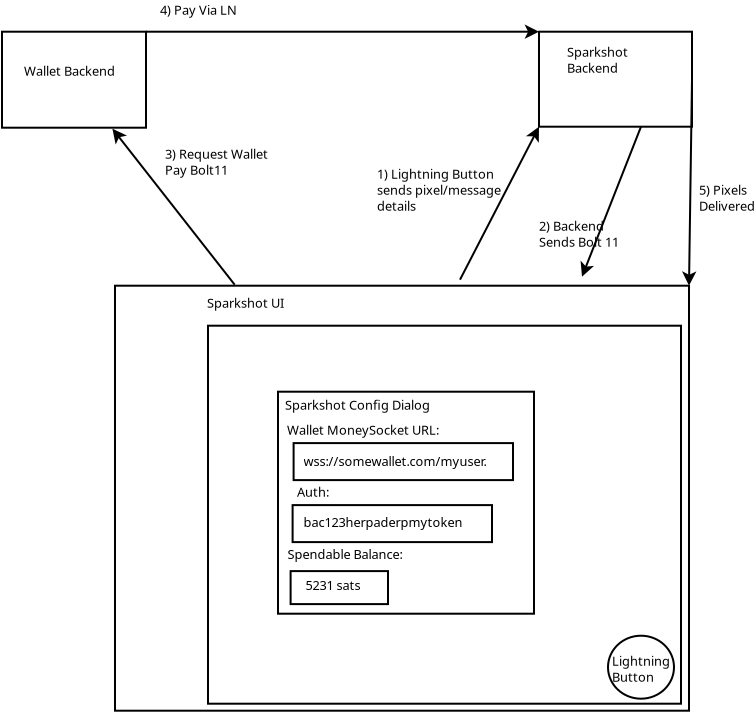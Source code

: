 <?xml version="1.0" encoding="UTF-8"?>
<dia:diagram xmlns:dia="http://www.lysator.liu.se/~alla/dia/">
  <dia:layer name="Background" visible="true" connectable="true" active="true">
    <dia:object type="Standard - Box" version="0" id="O0">
      <dia:attribute name="obj_pos">
        <dia:point val="13.2,17.75"/>
      </dia:attribute>
      <dia:attribute name="obj_bb">
        <dia:rectangle val="13.15,17.7;41.95,39.05"/>
      </dia:attribute>
      <dia:attribute name="elem_corner">
        <dia:point val="13.2,17.75"/>
      </dia:attribute>
      <dia:attribute name="elem_width">
        <dia:real val="28.7"/>
      </dia:attribute>
      <dia:attribute name="elem_height">
        <dia:real val="21.25"/>
      </dia:attribute>
      <dia:attribute name="show_background">
        <dia:boolean val="true"/>
      </dia:attribute>
    </dia:object>
    <dia:object type="Standard - Box" version="0" id="O1">
      <dia:attribute name="obj_pos">
        <dia:point val="34.4,5.05"/>
      </dia:attribute>
      <dia:attribute name="obj_bb">
        <dia:rectangle val="34.35,5;42.1,9.85"/>
      </dia:attribute>
      <dia:attribute name="elem_corner">
        <dia:point val="34.4,5.05"/>
      </dia:attribute>
      <dia:attribute name="elem_width">
        <dia:real val="7.65"/>
      </dia:attribute>
      <dia:attribute name="elem_height">
        <dia:real val="4.75"/>
      </dia:attribute>
      <dia:attribute name="show_background">
        <dia:boolean val="true"/>
      </dia:attribute>
    </dia:object>
    <dia:object type="Standard - Box" version="0" id="O2">
      <dia:attribute name="obj_pos">
        <dia:point val="17.85,19.75"/>
      </dia:attribute>
      <dia:attribute name="obj_bb">
        <dia:rectangle val="17.8,19.7;41.55,38.7"/>
      </dia:attribute>
      <dia:attribute name="elem_corner">
        <dia:point val="17.85,19.75"/>
      </dia:attribute>
      <dia:attribute name="elem_width">
        <dia:real val="23.65"/>
      </dia:attribute>
      <dia:attribute name="elem_height">
        <dia:real val="18.9"/>
      </dia:attribute>
      <dia:attribute name="show_background">
        <dia:boolean val="true"/>
      </dia:attribute>
    </dia:object>
    <dia:group>
      <dia:attribute name="meta">
        <dia:composite type="dict"/>
      </dia:attribute>
      <dia:attribute name="matrix"/>
      <dia:object type="Standard - Ellipse" version="0" id="O3">
        <dia:attribute name="obj_pos">
          <dia:point val="37.85,35.25"/>
        </dia:attribute>
        <dia:attribute name="obj_bb">
          <dia:rectangle val="37.8,35.2;41.2,38.45"/>
        </dia:attribute>
        <dia:attribute name="elem_corner">
          <dia:point val="37.85,35.25"/>
        </dia:attribute>
        <dia:attribute name="elem_width">
          <dia:real val="3.3"/>
        </dia:attribute>
        <dia:attribute name="elem_height">
          <dia:real val="3.15"/>
        </dia:attribute>
      </dia:object>
      <dia:object type="Standard - Text" version="1" id="O4">
        <dia:attribute name="obj_pos">
          <dia:point val="38.05,36.75"/>
        </dia:attribute>
        <dia:attribute name="obj_bb">
          <dia:rectangle val="38.05,36.155;41.042,37.703"/>
        </dia:attribute>
        <dia:attribute name="text">
          <dia:composite type="text">
            <dia:attribute name="string">
              <dia:string>#Lightning
Button#</dia:string>
            </dia:attribute>
            <dia:attribute name="font">
              <dia:font family="sans" style="0" name="Helvetica"/>
            </dia:attribute>
            <dia:attribute name="height">
              <dia:real val="0.8"/>
            </dia:attribute>
            <dia:attribute name="pos">
              <dia:point val="38.05,36.75"/>
            </dia:attribute>
            <dia:attribute name="color">
              <dia:color val="#000000ff"/>
            </dia:attribute>
            <dia:attribute name="alignment">
              <dia:enum val="0"/>
            </dia:attribute>
          </dia:composite>
        </dia:attribute>
        <dia:attribute name="valign">
          <dia:enum val="3"/>
        </dia:attribute>
      </dia:object>
    </dia:group>
    <dia:object type="Standard - Text" version="1" id="O5">
      <dia:attribute name="obj_pos">
        <dia:point val="35.8,6.3"/>
      </dia:attribute>
      <dia:attribute name="obj_bb">
        <dia:rectangle val="35.8,5.705;39.02,7.253"/>
      </dia:attribute>
      <dia:attribute name="text">
        <dia:composite type="text">
          <dia:attribute name="string">
            <dia:string>#Sparkshot
Backend#</dia:string>
          </dia:attribute>
          <dia:attribute name="font">
            <dia:font family="sans" style="0" name="Helvetica"/>
          </dia:attribute>
          <dia:attribute name="height">
            <dia:real val="0.8"/>
          </dia:attribute>
          <dia:attribute name="pos">
            <dia:point val="35.8,6.3"/>
          </dia:attribute>
          <dia:attribute name="color">
            <dia:color val="#000000ff"/>
          </dia:attribute>
          <dia:attribute name="alignment">
            <dia:enum val="0"/>
          </dia:attribute>
        </dia:composite>
      </dia:attribute>
      <dia:attribute name="valign">
        <dia:enum val="3"/>
      </dia:attribute>
    </dia:object>
    <dia:object type="Standard - Text" version="1" id="O6">
      <dia:attribute name="obj_pos">
        <dia:point val="17.8,18.85"/>
      </dia:attribute>
      <dia:attribute name="obj_bb">
        <dia:rectangle val="17.8,18.255;21.88,19.003"/>
      </dia:attribute>
      <dia:attribute name="text">
        <dia:composite type="text">
          <dia:attribute name="string">
            <dia:string>#Sparkshot UI#</dia:string>
          </dia:attribute>
          <dia:attribute name="font">
            <dia:font family="sans" style="0" name="Helvetica"/>
          </dia:attribute>
          <dia:attribute name="height">
            <dia:real val="0.8"/>
          </dia:attribute>
          <dia:attribute name="pos">
            <dia:point val="17.8,18.85"/>
          </dia:attribute>
          <dia:attribute name="color">
            <dia:color val="#000000ff"/>
          </dia:attribute>
          <dia:attribute name="alignment">
            <dia:enum val="0"/>
          </dia:attribute>
        </dia:composite>
      </dia:attribute>
      <dia:attribute name="valign">
        <dia:enum val="3"/>
      </dia:attribute>
    </dia:object>
    <dia:group>
      <dia:attribute name="meta">
        <dia:composite type="dict"/>
      </dia:attribute>
      <dia:attribute name="matrix"/>
      <dia:object type="Standard - Box" version="0" id="O7">
        <dia:attribute name="obj_pos">
          <dia:point val="21.35,23.05"/>
        </dia:attribute>
        <dia:attribute name="obj_bb">
          <dia:rectangle val="21.3,23;34.2,34.2"/>
        </dia:attribute>
        <dia:attribute name="elem_corner">
          <dia:point val="21.35,23.05"/>
        </dia:attribute>
        <dia:attribute name="elem_width">
          <dia:real val="12.8"/>
        </dia:attribute>
        <dia:attribute name="elem_height">
          <dia:real val="11.1"/>
        </dia:attribute>
        <dia:attribute name="show_background">
          <dia:boolean val="true"/>
        </dia:attribute>
      </dia:object>
      <dia:object type="Standard - Box" version="0" id="O8">
        <dia:attribute name="obj_pos">
          <dia:point val="22.13,25.62"/>
        </dia:attribute>
        <dia:attribute name="obj_bb">
          <dia:rectangle val="22.08,25.57;33.15,27.52"/>
        </dia:attribute>
        <dia:attribute name="elem_corner">
          <dia:point val="22.13,25.62"/>
        </dia:attribute>
        <dia:attribute name="elem_width">
          <dia:real val="10.97"/>
        </dia:attribute>
        <dia:attribute name="elem_height">
          <dia:real val="1.85"/>
        </dia:attribute>
        <dia:attribute name="show_background">
          <dia:boolean val="true"/>
        </dia:attribute>
      </dia:object>
      <dia:object type="Standard - Text" version="1" id="O9">
        <dia:attribute name="obj_pos">
          <dia:point val="22.63,26.77"/>
        </dia:attribute>
        <dia:attribute name="obj_bb">
          <dia:rectangle val="22.63,26.175;32.447,26.922"/>
        </dia:attribute>
        <dia:attribute name="text">
          <dia:composite type="text">
            <dia:attribute name="string">
              <dia:string>#wss://somewallet.com/myuser.#</dia:string>
            </dia:attribute>
            <dia:attribute name="font">
              <dia:font family="sans" style="0" name="Helvetica"/>
            </dia:attribute>
            <dia:attribute name="height">
              <dia:real val="0.8"/>
            </dia:attribute>
            <dia:attribute name="pos">
              <dia:point val="22.63,26.77"/>
            </dia:attribute>
            <dia:attribute name="color">
              <dia:color val="#000000ff"/>
            </dia:attribute>
            <dia:attribute name="alignment">
              <dia:enum val="0"/>
            </dia:attribute>
          </dia:composite>
        </dia:attribute>
        <dia:attribute name="valign">
          <dia:enum val="3"/>
        </dia:attribute>
      </dia:object>
      <dia:object type="Standard - Box" version="0" id="O10">
        <dia:attribute name="obj_pos">
          <dia:point val="22.08,28.72"/>
        </dia:attribute>
        <dia:attribute name="obj_bb">
          <dia:rectangle val="22.03,28.67;32.1,30.62"/>
        </dia:attribute>
        <dia:attribute name="elem_corner">
          <dia:point val="22.08,28.72"/>
        </dia:attribute>
        <dia:attribute name="elem_width">
          <dia:real val="9.97"/>
        </dia:attribute>
        <dia:attribute name="elem_height">
          <dia:real val="1.85"/>
        </dia:attribute>
        <dia:attribute name="show_background">
          <dia:boolean val="true"/>
        </dia:attribute>
      </dia:object>
      <dia:object type="Standard - Text" version="1" id="O11">
        <dia:attribute name="obj_pos">
          <dia:point val="22.63,29.82"/>
        </dia:attribute>
        <dia:attribute name="obj_bb">
          <dia:rectangle val="22.63,29.225;31.133,29.973"/>
        </dia:attribute>
        <dia:attribute name="text">
          <dia:composite type="text">
            <dia:attribute name="string">
              <dia:string>#bac123herpaderpmytoken#</dia:string>
            </dia:attribute>
            <dia:attribute name="font">
              <dia:font family="sans" style="0" name="Helvetica"/>
            </dia:attribute>
            <dia:attribute name="height">
              <dia:real val="0.8"/>
            </dia:attribute>
            <dia:attribute name="pos">
              <dia:point val="22.63,29.82"/>
            </dia:attribute>
            <dia:attribute name="color">
              <dia:color val="#000000ff"/>
            </dia:attribute>
            <dia:attribute name="alignment">
              <dia:enum val="0"/>
            </dia:attribute>
          </dia:composite>
        </dia:attribute>
        <dia:attribute name="valign">
          <dia:enum val="3"/>
        </dia:attribute>
      </dia:object>
      <dia:object type="Standard - Box" version="0" id="O12">
        <dia:attribute name="obj_pos">
          <dia:point val="21.98,32.02"/>
        </dia:attribute>
        <dia:attribute name="obj_bb">
          <dia:rectangle val="21.93,31.97;26.9,33.72"/>
        </dia:attribute>
        <dia:attribute name="elem_corner">
          <dia:point val="21.98,32.02"/>
        </dia:attribute>
        <dia:attribute name="elem_width">
          <dia:real val="4.87"/>
        </dia:attribute>
        <dia:attribute name="elem_height">
          <dia:real val="1.65"/>
        </dia:attribute>
        <dia:attribute name="show_background">
          <dia:boolean val="true"/>
        </dia:attribute>
      </dia:object>
      <dia:object type="Standard - Text" version="1" id="O13">
        <dia:attribute name="obj_pos">
          <dia:point val="21.83,31.42"/>
        </dia:attribute>
        <dia:attribute name="obj_bb">
          <dia:rectangle val="21.83,30.825;28.198,31.573"/>
        </dia:attribute>
        <dia:attribute name="text">
          <dia:composite type="text">
            <dia:attribute name="string">
              <dia:string>#Spendable Balance:#</dia:string>
            </dia:attribute>
            <dia:attribute name="font">
              <dia:font family="sans" style="0" name="Helvetica"/>
            </dia:attribute>
            <dia:attribute name="height">
              <dia:real val="0.8"/>
            </dia:attribute>
            <dia:attribute name="pos">
              <dia:point val="21.83,31.42"/>
            </dia:attribute>
            <dia:attribute name="color">
              <dia:color val="#000000ff"/>
            </dia:attribute>
            <dia:attribute name="alignment">
              <dia:enum val="0"/>
            </dia:attribute>
          </dia:composite>
        </dia:attribute>
        <dia:attribute name="valign">
          <dia:enum val="3"/>
        </dia:attribute>
      </dia:object>
      <dia:object type="Standard - Text" version="1" id="O14">
        <dia:attribute name="obj_pos">
          <dia:point val="22.73,32.97"/>
        </dia:attribute>
        <dia:attribute name="obj_bb">
          <dia:rectangle val="22.73,32.375;25.87,33.123"/>
        </dia:attribute>
        <dia:attribute name="text">
          <dia:composite type="text">
            <dia:attribute name="string">
              <dia:string>#5231 sats#</dia:string>
            </dia:attribute>
            <dia:attribute name="font">
              <dia:font family="sans" style="0" name="Helvetica"/>
            </dia:attribute>
            <dia:attribute name="height">
              <dia:real val="0.8"/>
            </dia:attribute>
            <dia:attribute name="pos">
              <dia:point val="22.73,32.97"/>
            </dia:attribute>
            <dia:attribute name="color">
              <dia:color val="#000000ff"/>
            </dia:attribute>
            <dia:attribute name="alignment">
              <dia:enum val="0"/>
            </dia:attribute>
          </dia:composite>
        </dia:attribute>
        <dia:attribute name="valign">
          <dia:enum val="3"/>
        </dia:attribute>
      </dia:object>
      <dia:object type="Standard - Text" version="1" id="O15">
        <dia:attribute name="obj_pos">
          <dia:point val="21.7,23.95"/>
        </dia:attribute>
        <dia:attribute name="obj_bb">
          <dia:rectangle val="21.7,23.355;29.42,24.102"/>
        </dia:attribute>
        <dia:attribute name="text">
          <dia:composite type="text">
            <dia:attribute name="string">
              <dia:string>#Sparkshot Config Dialog#</dia:string>
            </dia:attribute>
            <dia:attribute name="font">
              <dia:font family="sans" style="0" name="Helvetica"/>
            </dia:attribute>
            <dia:attribute name="height">
              <dia:real val="0.8"/>
            </dia:attribute>
            <dia:attribute name="pos">
              <dia:point val="21.7,23.95"/>
            </dia:attribute>
            <dia:attribute name="color">
              <dia:color val="#000000ff"/>
            </dia:attribute>
            <dia:attribute name="alignment">
              <dia:enum val="0"/>
            </dia:attribute>
          </dia:composite>
        </dia:attribute>
        <dia:attribute name="valign">
          <dia:enum val="3"/>
        </dia:attribute>
      </dia:object>
      <dia:object type="Standard - Text" version="1" id="O16">
        <dia:attribute name="obj_pos">
          <dia:point val="22.3,28.3"/>
        </dia:attribute>
        <dia:attribute name="obj_bb">
          <dia:rectangle val="22.3,27.705;24.012,28.453"/>
        </dia:attribute>
        <dia:attribute name="text">
          <dia:composite type="text">
            <dia:attribute name="string">
              <dia:string>#Auth:#</dia:string>
            </dia:attribute>
            <dia:attribute name="font">
              <dia:font family="sans" style="0" name="Helvetica"/>
            </dia:attribute>
            <dia:attribute name="height">
              <dia:real val="0.8"/>
            </dia:attribute>
            <dia:attribute name="pos">
              <dia:point val="22.3,28.3"/>
            </dia:attribute>
            <dia:attribute name="color">
              <dia:color val="#000000ff"/>
            </dia:attribute>
            <dia:attribute name="alignment">
              <dia:enum val="0"/>
            </dia:attribute>
          </dia:composite>
        </dia:attribute>
        <dia:attribute name="valign">
          <dia:enum val="3"/>
        </dia:attribute>
      </dia:object>
      <dia:object type="Standard - Text" version="1" id="O17">
        <dia:attribute name="obj_pos">
          <dia:point val="21.8,25.2"/>
        </dia:attribute>
        <dia:attribute name="obj_bb">
          <dia:rectangle val="21.8,24.605;29.945,25.352"/>
        </dia:attribute>
        <dia:attribute name="text">
          <dia:composite type="text">
            <dia:attribute name="string">
              <dia:string>#Wallet MoneySocket URL:#</dia:string>
            </dia:attribute>
            <dia:attribute name="font">
              <dia:font family="sans" style="0" name="Helvetica"/>
            </dia:attribute>
            <dia:attribute name="height">
              <dia:real val="0.8"/>
            </dia:attribute>
            <dia:attribute name="pos">
              <dia:point val="21.8,25.2"/>
            </dia:attribute>
            <dia:attribute name="color">
              <dia:color val="#000000ff"/>
            </dia:attribute>
            <dia:attribute name="alignment">
              <dia:enum val="0"/>
            </dia:attribute>
          </dia:composite>
        </dia:attribute>
        <dia:attribute name="valign">
          <dia:enum val="3"/>
        </dia:attribute>
      </dia:object>
    </dia:group>
    <dia:object type="Standard - Box" version="0" id="O18">
      <dia:attribute name="obj_pos">
        <dia:point val="7.55,5.05"/>
      </dia:attribute>
      <dia:attribute name="obj_bb">
        <dia:rectangle val="7.5,5;14.8,9.9"/>
      </dia:attribute>
      <dia:attribute name="elem_corner">
        <dia:point val="7.55,5.05"/>
      </dia:attribute>
      <dia:attribute name="elem_width">
        <dia:real val="7.2"/>
      </dia:attribute>
      <dia:attribute name="elem_height">
        <dia:real val="4.8"/>
      </dia:attribute>
      <dia:attribute name="show_background">
        <dia:boolean val="true"/>
      </dia:attribute>
    </dia:object>
    <dia:object type="Standard - Text" version="1" id="O19">
      <dia:attribute name="obj_pos">
        <dia:point val="8.65,7.25"/>
      </dia:attribute>
      <dia:attribute name="obj_bb">
        <dia:rectangle val="8.65,6.655;13.578,7.402"/>
      </dia:attribute>
      <dia:attribute name="text">
        <dia:composite type="text">
          <dia:attribute name="string">
            <dia:string>#Wallet Backend#</dia:string>
          </dia:attribute>
          <dia:attribute name="font">
            <dia:font family="sans" style="0" name="Helvetica"/>
          </dia:attribute>
          <dia:attribute name="height">
            <dia:real val="0.8"/>
          </dia:attribute>
          <dia:attribute name="pos">
            <dia:point val="8.65,7.25"/>
          </dia:attribute>
          <dia:attribute name="color">
            <dia:color val="#000000ff"/>
          </dia:attribute>
          <dia:attribute name="alignment">
            <dia:enum val="0"/>
          </dia:attribute>
        </dia:composite>
      </dia:attribute>
      <dia:attribute name="valign">
        <dia:enum val="3"/>
      </dia:attribute>
    </dia:object>
    <dia:object type="Standard - Line" version="0" id="O20">
      <dia:attribute name="obj_pos">
        <dia:point val="39.5,9.8"/>
      </dia:attribute>
      <dia:attribute name="obj_bb">
        <dia:rectangle val="36.471,9.735;39.565,17.365"/>
      </dia:attribute>
      <dia:attribute name="conn_endpoints">
        <dia:point val="39.5,9.8"/>
        <dia:point val="36.55,17.3"/>
      </dia:attribute>
      <dia:attribute name="numcp">
        <dia:int val="1"/>
      </dia:attribute>
      <dia:attribute name="end_arrow">
        <dia:enum val="22"/>
      </dia:attribute>
      <dia:attribute name="end_arrow_length">
        <dia:real val="0.5"/>
      </dia:attribute>
      <dia:attribute name="end_arrow_width">
        <dia:real val="0.5"/>
      </dia:attribute>
    </dia:object>
    <dia:object type="Standard - Text" version="1" id="O21">
      <dia:attribute name="obj_pos">
        <dia:point val="34.4,15"/>
      </dia:attribute>
      <dia:attribute name="obj_bb">
        <dia:rectangle val="34.4,14.405;38.828,15.953"/>
      </dia:attribute>
      <dia:attribute name="text">
        <dia:composite type="text">
          <dia:attribute name="string">
            <dia:string>#2) Backend
Sends Bolt 11#</dia:string>
          </dia:attribute>
          <dia:attribute name="font">
            <dia:font family="sans" style="0" name="Helvetica"/>
          </dia:attribute>
          <dia:attribute name="height">
            <dia:real val="0.8"/>
          </dia:attribute>
          <dia:attribute name="pos">
            <dia:point val="34.4,15"/>
          </dia:attribute>
          <dia:attribute name="color">
            <dia:color val="#000000ff"/>
          </dia:attribute>
          <dia:attribute name="alignment">
            <dia:enum val="0"/>
          </dia:attribute>
        </dia:composite>
      </dia:attribute>
      <dia:attribute name="valign">
        <dia:enum val="3"/>
      </dia:attribute>
    </dia:object>
    <dia:object type="Standard - Line" version="0" id="O22">
      <dia:attribute name="obj_pos">
        <dia:point val="30.45,17.45"/>
      </dia:attribute>
      <dia:attribute name="obj_bb">
        <dia:rectangle val="30.383,9.733;34.467,17.517"/>
      </dia:attribute>
      <dia:attribute name="conn_endpoints">
        <dia:point val="30.45,17.45"/>
        <dia:point val="34.4,9.8"/>
      </dia:attribute>
      <dia:attribute name="numcp">
        <dia:int val="1"/>
      </dia:attribute>
      <dia:attribute name="end_arrow">
        <dia:enum val="22"/>
      </dia:attribute>
      <dia:attribute name="end_arrow_length">
        <dia:real val="0.5"/>
      </dia:attribute>
      <dia:attribute name="end_arrow_width">
        <dia:real val="0.5"/>
      </dia:attribute>
      <dia:connections>
        <dia:connection handle="1" to="O1" connection="5"/>
      </dia:connections>
    </dia:object>
    <dia:object type="Standard - Text" version="1" id="O23">
      <dia:attribute name="obj_pos">
        <dia:point val="26.3,12.4"/>
      </dia:attribute>
      <dia:attribute name="obj_bb">
        <dia:rectangle val="26.3,11.805;32.985,14.152"/>
      </dia:attribute>
      <dia:attribute name="text">
        <dia:composite type="text">
          <dia:attribute name="string">
            <dia:string>#1) Lightning Button
sends pixel/message
details#</dia:string>
          </dia:attribute>
          <dia:attribute name="font">
            <dia:font family="sans" style="0" name="Helvetica"/>
          </dia:attribute>
          <dia:attribute name="height">
            <dia:real val="0.8"/>
          </dia:attribute>
          <dia:attribute name="pos">
            <dia:point val="26.3,12.4"/>
          </dia:attribute>
          <dia:attribute name="color">
            <dia:color val="#000000ff"/>
          </dia:attribute>
          <dia:attribute name="alignment">
            <dia:enum val="0"/>
          </dia:attribute>
        </dia:composite>
      </dia:attribute>
      <dia:attribute name="valign">
        <dia:enum val="3"/>
      </dia:attribute>
    </dia:object>
    <dia:object type="Standard - Line" version="0" id="O24">
      <dia:attribute name="obj_pos">
        <dia:point val="19.183,17.7"/>
      </dia:attribute>
      <dia:attribute name="obj_bb">
        <dia:rectangle val="13.0,9.83;19.253,17.77"/>
      </dia:attribute>
      <dia:attribute name="conn_endpoints">
        <dia:point val="19.183,17.7"/>
        <dia:point val="13.07,9.9"/>
      </dia:attribute>
      <dia:attribute name="numcp">
        <dia:int val="1"/>
      </dia:attribute>
      <dia:attribute name="end_arrow">
        <dia:enum val="22"/>
      </dia:attribute>
      <dia:attribute name="end_arrow_length">
        <dia:real val="0.5"/>
      </dia:attribute>
      <dia:attribute name="end_arrow_width">
        <dia:real val="0.5"/>
      </dia:attribute>
      <dia:connections>
        <dia:connection handle="0" to="O0" connection="8"/>
        <dia:connection handle="1" to="O18" connection="8"/>
      </dia:connections>
    </dia:object>
    <dia:object type="Standard - Text" version="1" id="O25">
      <dia:attribute name="obj_pos">
        <dia:point val="15.7,11.4"/>
      </dia:attribute>
      <dia:attribute name="obj_bb">
        <dia:rectangle val="15.7,10.805;21.35,12.352"/>
      </dia:attribute>
      <dia:attribute name="text">
        <dia:composite type="text">
          <dia:attribute name="string">
            <dia:string>#3) Request Wallet
Pay Bolt11#</dia:string>
          </dia:attribute>
          <dia:attribute name="font">
            <dia:font family="sans" style="0" name="Helvetica"/>
          </dia:attribute>
          <dia:attribute name="height">
            <dia:real val="0.8"/>
          </dia:attribute>
          <dia:attribute name="pos">
            <dia:point val="15.7,11.4"/>
          </dia:attribute>
          <dia:attribute name="color">
            <dia:color val="#000000ff"/>
          </dia:attribute>
          <dia:attribute name="alignment">
            <dia:enum val="0"/>
          </dia:attribute>
        </dia:composite>
      </dia:attribute>
      <dia:attribute name="valign">
        <dia:enum val="3"/>
      </dia:attribute>
    </dia:object>
    <dia:object type="Standard - Line" version="0" id="O26">
      <dia:attribute name="obj_pos">
        <dia:point val="14.75,5.05"/>
      </dia:attribute>
      <dia:attribute name="obj_bb">
        <dia:rectangle val="14.7,4.688;34.45,5.412"/>
      </dia:attribute>
      <dia:attribute name="conn_endpoints">
        <dia:point val="14.75,5.05"/>
        <dia:point val="34.4,5.05"/>
      </dia:attribute>
      <dia:attribute name="numcp">
        <dia:int val="1"/>
      </dia:attribute>
      <dia:attribute name="end_arrow">
        <dia:enum val="22"/>
      </dia:attribute>
      <dia:attribute name="end_arrow_length">
        <dia:real val="0.5"/>
      </dia:attribute>
      <dia:attribute name="end_arrow_width">
        <dia:real val="0.5"/>
      </dia:attribute>
      <dia:connections>
        <dia:connection handle="0" to="O18" connection="2"/>
        <dia:connection handle="1" to="O1" connection="0"/>
      </dia:connections>
    </dia:object>
    <dia:object type="Standard - Text" version="1" id="O27">
      <dia:attribute name="obj_pos">
        <dia:point val="15.45,4.2"/>
      </dia:attribute>
      <dia:attribute name="obj_bb">
        <dia:rectangle val="15.45,3.605;19.675,4.353"/>
      </dia:attribute>
      <dia:attribute name="text">
        <dia:composite type="text">
          <dia:attribute name="string">
            <dia:string>#4) Pay Via LN#</dia:string>
          </dia:attribute>
          <dia:attribute name="font">
            <dia:font family="sans" style="0" name="Helvetica"/>
          </dia:attribute>
          <dia:attribute name="height">
            <dia:real val="0.8"/>
          </dia:attribute>
          <dia:attribute name="pos">
            <dia:point val="15.45,4.2"/>
          </dia:attribute>
          <dia:attribute name="color">
            <dia:color val="#000000ff"/>
          </dia:attribute>
          <dia:attribute name="alignment">
            <dia:enum val="0"/>
          </dia:attribute>
        </dia:composite>
      </dia:attribute>
      <dia:attribute name="valign">
        <dia:enum val="3"/>
      </dia:attribute>
    </dia:object>
    <dia:object type="Standard - Line" version="0" id="O28">
      <dia:attribute name="obj_pos">
        <dia:point val="42.05,7.425"/>
      </dia:attribute>
      <dia:attribute name="obj_bb">
        <dia:rectangle val="41.549,7.374;42.272,17.801"/>
      </dia:attribute>
      <dia:attribute name="conn_endpoints">
        <dia:point val="42.05,7.425"/>
        <dia:point val="41.9,17.75"/>
      </dia:attribute>
      <dia:attribute name="numcp">
        <dia:int val="1"/>
      </dia:attribute>
      <dia:attribute name="end_arrow">
        <dia:enum val="22"/>
      </dia:attribute>
      <dia:attribute name="end_arrow_length">
        <dia:real val="0.5"/>
      </dia:attribute>
      <dia:attribute name="end_arrow_width">
        <dia:real val="0.5"/>
      </dia:attribute>
      <dia:connections>
        <dia:connection handle="0" to="O1" connection="4"/>
        <dia:connection handle="1" to="O0" connection="2"/>
      </dia:connections>
    </dia:object>
    <dia:object type="Standard - Text" version="1" id="O29">
      <dia:attribute name="obj_pos">
        <dia:point val="42.4,13.2"/>
      </dia:attribute>
      <dia:attribute name="obj_bb">
        <dia:rectangle val="42.4,12.605;45.468,14.152"/>
      </dia:attribute>
      <dia:attribute name="text">
        <dia:composite type="text">
          <dia:attribute name="string">
            <dia:string>#5) Pixels
Delivered#</dia:string>
          </dia:attribute>
          <dia:attribute name="font">
            <dia:font family="sans" style="0" name="Helvetica"/>
          </dia:attribute>
          <dia:attribute name="height">
            <dia:real val="0.8"/>
          </dia:attribute>
          <dia:attribute name="pos">
            <dia:point val="42.4,13.2"/>
          </dia:attribute>
          <dia:attribute name="color">
            <dia:color val="#000000ff"/>
          </dia:attribute>
          <dia:attribute name="alignment">
            <dia:enum val="0"/>
          </dia:attribute>
        </dia:composite>
      </dia:attribute>
      <dia:attribute name="valign">
        <dia:enum val="3"/>
      </dia:attribute>
    </dia:object>
  </dia:layer>
</dia:diagram>
